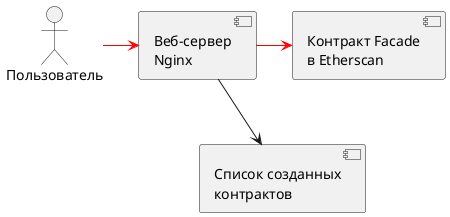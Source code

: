 @startuml

user as "Пользователь"
component "Веб-сервер\nNginx" as nginx
component "Контракт Facade\nв Etherscan" as etherscan
component "Список созданных\nконтрактов" as app

user -r[#red]-> nginx
nginx -r[#red]-> etherscan
nginx -r-> app

etherscan -d[hidden]-> app

@enduml
